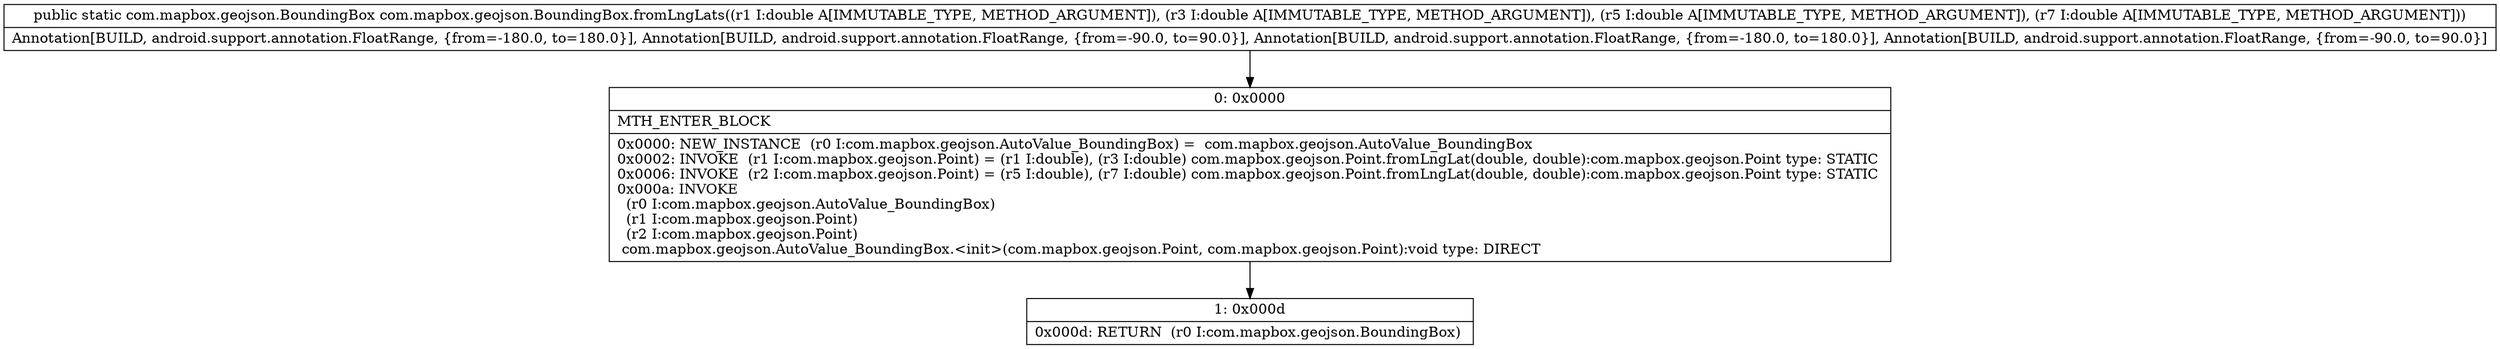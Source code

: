 digraph "CFG forcom.mapbox.geojson.BoundingBox.fromLngLats(DDDD)Lcom\/mapbox\/geojson\/BoundingBox;" {
Node_0 [shape=record,label="{0\:\ 0x0000|MTH_ENTER_BLOCK\l|0x0000: NEW_INSTANCE  (r0 I:com.mapbox.geojson.AutoValue_BoundingBox) =  com.mapbox.geojson.AutoValue_BoundingBox \l0x0002: INVOKE  (r1 I:com.mapbox.geojson.Point) = (r1 I:double), (r3 I:double) com.mapbox.geojson.Point.fromLngLat(double, double):com.mapbox.geojson.Point type: STATIC \l0x0006: INVOKE  (r2 I:com.mapbox.geojson.Point) = (r5 I:double), (r7 I:double) com.mapbox.geojson.Point.fromLngLat(double, double):com.mapbox.geojson.Point type: STATIC \l0x000a: INVOKE  \l  (r0 I:com.mapbox.geojson.AutoValue_BoundingBox)\l  (r1 I:com.mapbox.geojson.Point)\l  (r2 I:com.mapbox.geojson.Point)\l com.mapbox.geojson.AutoValue_BoundingBox.\<init\>(com.mapbox.geojson.Point, com.mapbox.geojson.Point):void type: DIRECT \l}"];
Node_1 [shape=record,label="{1\:\ 0x000d|0x000d: RETURN  (r0 I:com.mapbox.geojson.BoundingBox) \l}"];
MethodNode[shape=record,label="{public static com.mapbox.geojson.BoundingBox com.mapbox.geojson.BoundingBox.fromLngLats((r1 I:double A[IMMUTABLE_TYPE, METHOD_ARGUMENT]), (r3 I:double A[IMMUTABLE_TYPE, METHOD_ARGUMENT]), (r5 I:double A[IMMUTABLE_TYPE, METHOD_ARGUMENT]), (r7 I:double A[IMMUTABLE_TYPE, METHOD_ARGUMENT]))  | Annotation[BUILD, android.support.annotation.FloatRange, \{from=\-180.0, to=180.0\}], Annotation[BUILD, android.support.annotation.FloatRange, \{from=\-90.0, to=90.0\}], Annotation[BUILD, android.support.annotation.FloatRange, \{from=\-180.0, to=180.0\}], Annotation[BUILD, android.support.annotation.FloatRange, \{from=\-90.0, to=90.0\}]\l}"];
MethodNode -> Node_0;
Node_0 -> Node_1;
}

